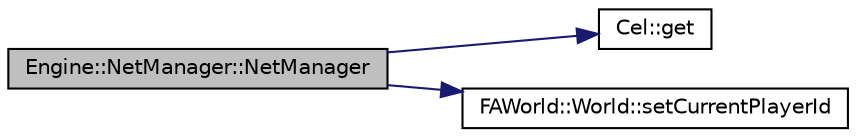 digraph G
{
  edge [fontname="Helvetica",fontsize="10",labelfontname="Helvetica",labelfontsize="10"];
  node [fontname="Helvetica",fontsize="10",shape=record];
  rankdir="LR";
  Node1 [label="Engine::NetManager::NetManager",height=0.2,width=0.4,color="black", fillcolor="grey75", style="filled" fontcolor="black"];
  Node1 -> Node2 [color="midnightblue",fontsize="10",style="solid",fontname="Helvetica"];
  Node2 [label="Cel::get",height=0.2,width=0.4,color="black", fillcolor="white", style="filled",URL="$namespace_cel.html#a4e01b99470fde6ba49817d25dc1e2bc6"];
  Node1 -> Node3 [color="midnightblue",fontsize="10",style="solid",fontname="Helvetica"];
  Node3 [label="FAWorld::World::setCurrentPlayerId",height=0.2,width=0.4,color="black", fillcolor="white", style="filled",URL="$class_f_a_world_1_1_world.html#a2451713e136dad823726f45ef27b3371"];
}
